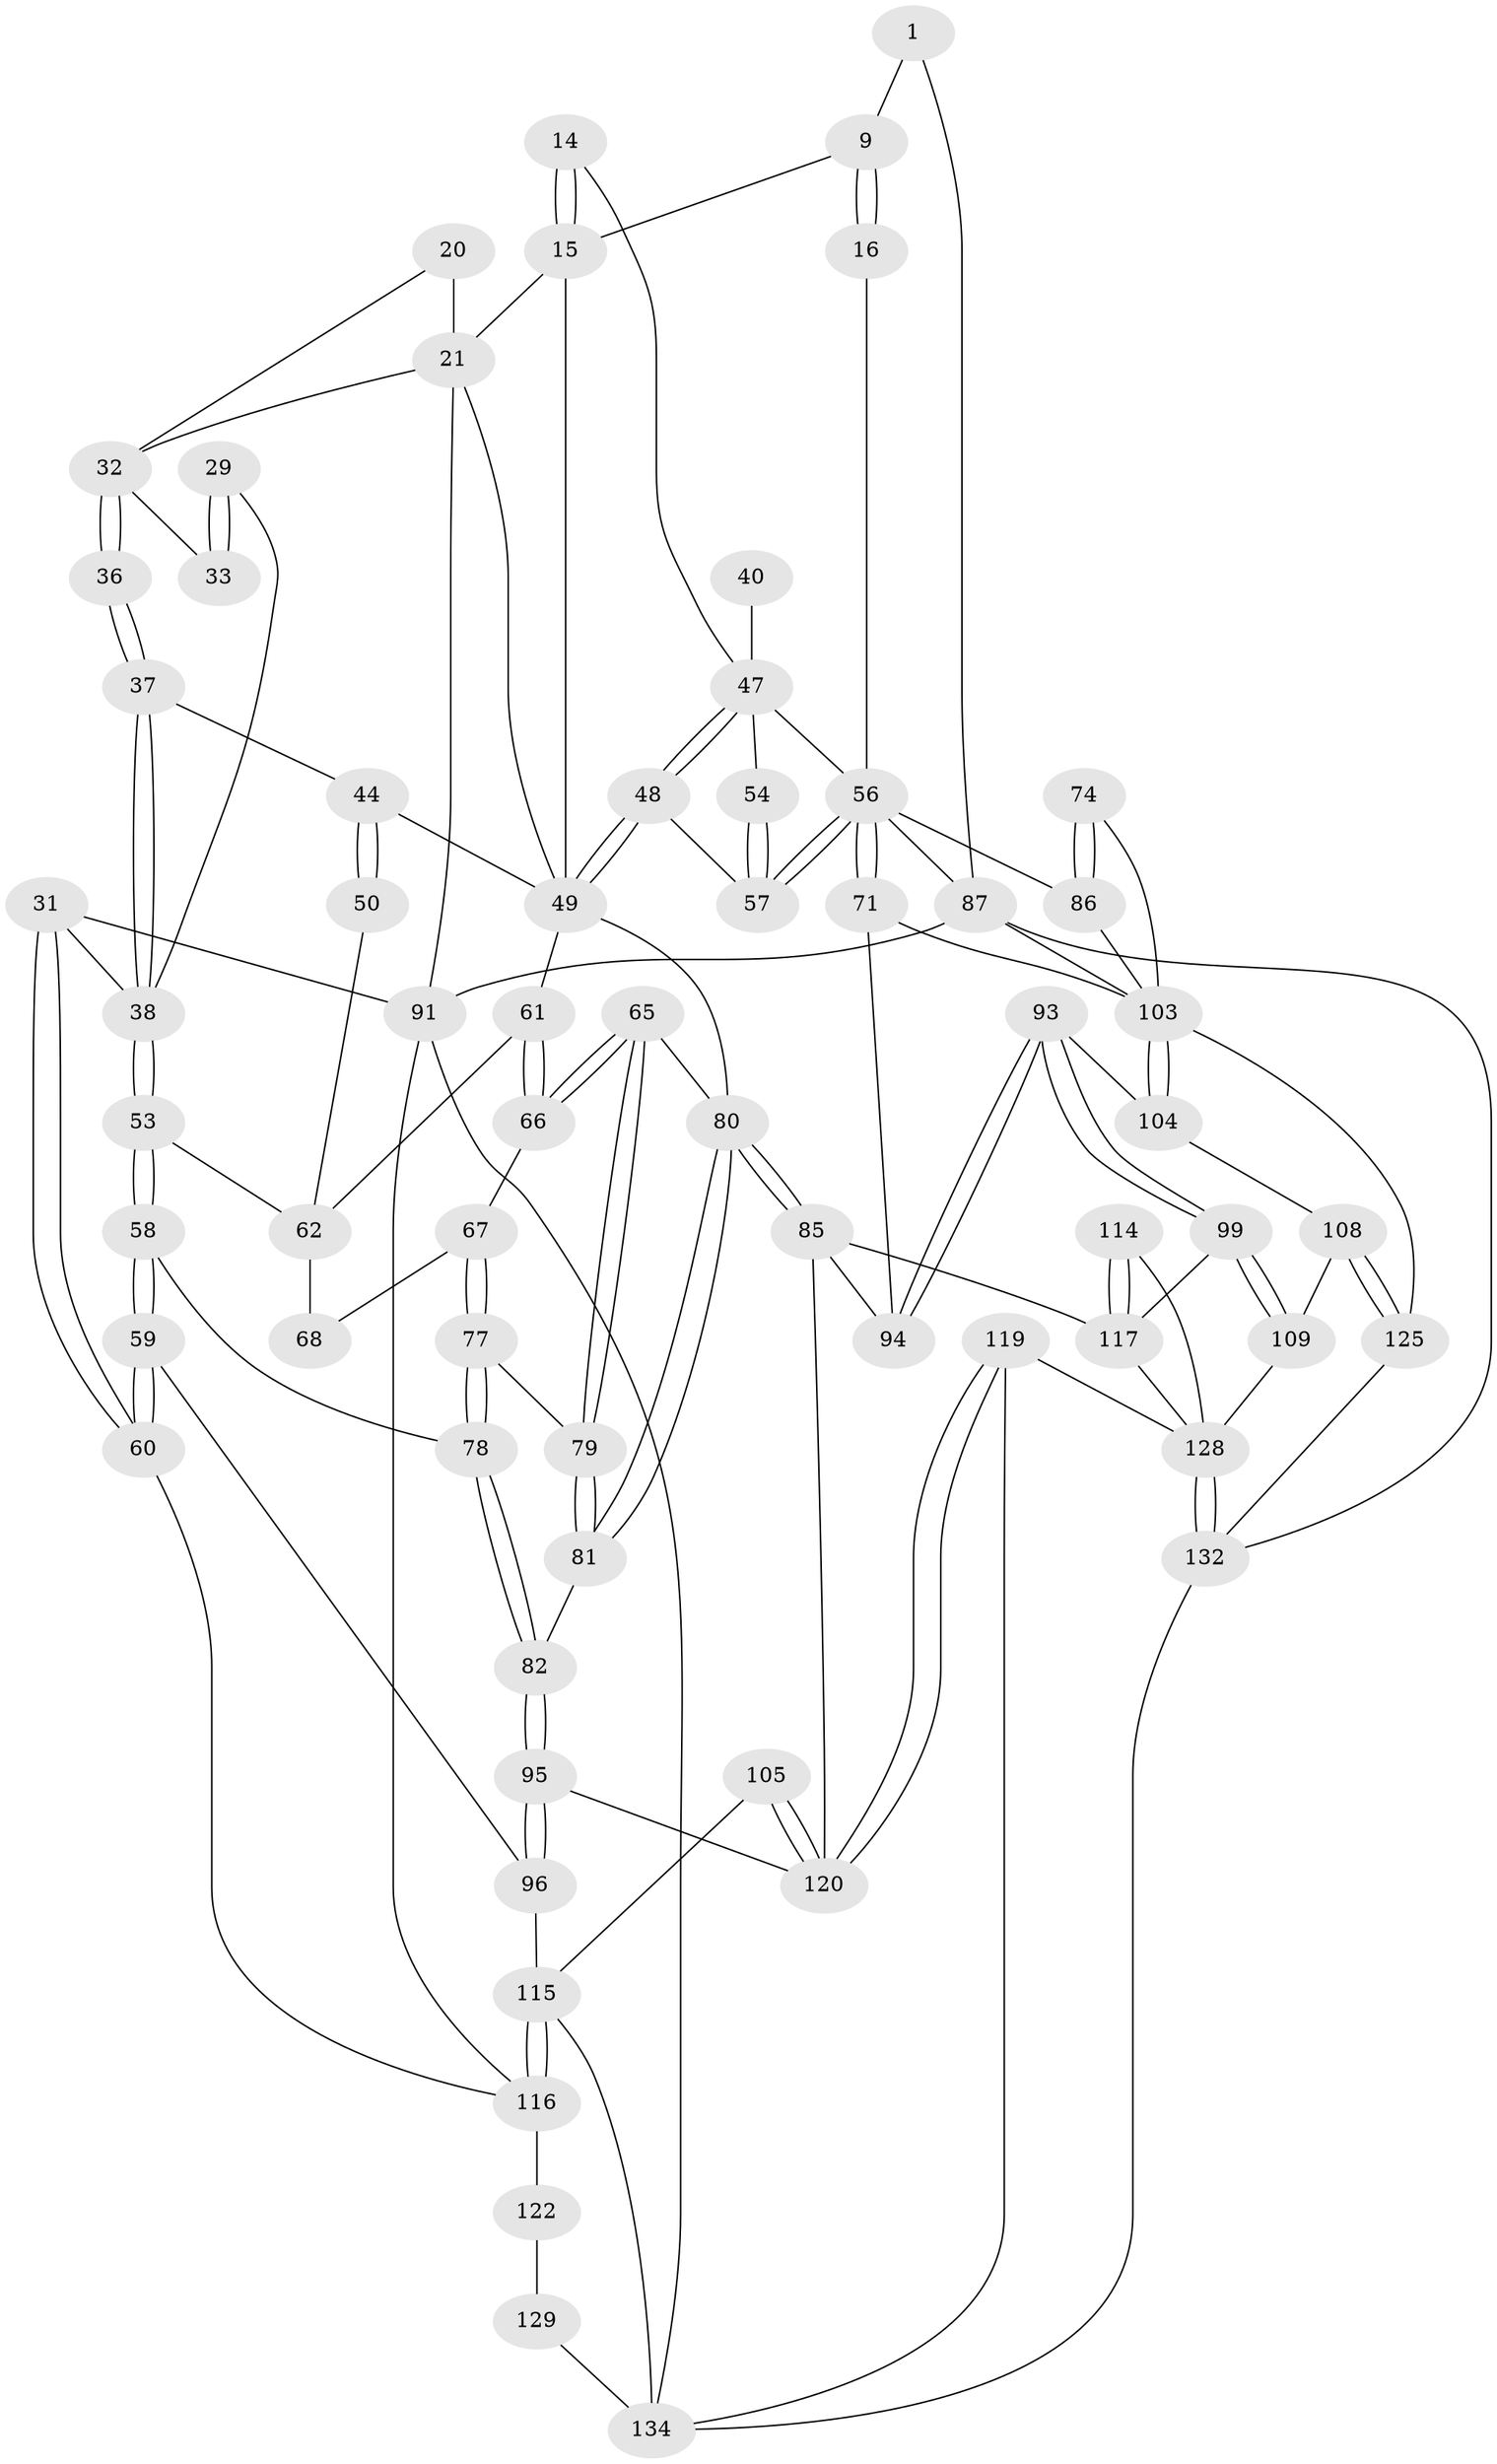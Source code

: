 // original degree distribution, {3: 0.022388059701492536, 6: 0.26119402985074625, 5: 0.4552238805970149, 4: 0.26119402985074625}
// Generated by graph-tools (version 1.1) at 2025/00/03/09/25 05:00:59]
// undirected, 67 vertices, 147 edges
graph export_dot {
graph [start="1"]
  node [color=gray90,style=filled];
  1 [pos="+0.7377256613609993+0"];
  9 [pos="+0.6805158885463382+0.10765430008796523",super="+8"];
  14 [pos="+0.595870906133669+0.19259314101833166"];
  15 [pos="+0.5542729392236286+0.18978757849509323",super="+11+7+10"];
  16 [pos="+0.8269088543934531+0.14247694438969416"];
  20 [pos="+0.11266118729223637+0.048342461128467025"];
  21 [pos="+0.2727493316676375+0.26836658701785443",super="+12+13"];
  29 [pos="+0+0.24270237949990123"];
  31 [pos="+0+0.25070081032206476"];
  32 [pos="+0.05412636936974417+0.23562772372113858",super="+23+22+24"];
  33 [pos="+0.011133776444364462+0.23749932599875245",super="+28"];
  36 [pos="+0.10266498363112926+0.2741655788660273"];
  37 [pos="+0.0954278194486127+0.30344780082778045"];
  38 [pos="+0.07567130704509469+0.3303490169070441",super="+30"];
  40 [pos="+0.7413477135150095+0.32821567839142385"];
  44 [pos="+0.13136137853831537+0.3237697653363485",super="+43"];
  47 [pos="+0.6563409176110256+0.3530563061025928",super="+46+45+39"];
  48 [pos="+0.6375413111420127+0.4118327088939255"];
  49 [pos="+0.48410469977587794+0.4036824802240099",super="+34+35+42"];
  50 [pos="+0.10346084107628326+0.426449258442411"];
  53 [pos="+0.07048673694450798+0.45921532431571754"];
  54 [pos="+0.7324880548634382+0.33242784057149655"];
  56 [pos="+0.6955790282951021+0.4632950266359157",super="+55+41"];
  57 [pos="+0.6816573842831934+0.44682988404500634"];
  58 [pos="+0.01086789898498269+0.504329097515883"];
  59 [pos="+0+0.5110315059816025"];
  60 [pos="+0+0.5275882255343126"];
  61 [pos="+0.2682936310966035+0.3022492244268089"];
  62 [pos="+0.20996911154078154+0.377358844822003",super="+51+52"];
  65 [pos="+0.3614759459262008+0.47517953030220617"];
  66 [pos="+0.2765445394785495+0.3853443364182967"];
  67 [pos="+0.22049024291167224+0.47854176431564044"];
  68 [pos="+0.19536681749816698+0.470578485902135"];
  71 [pos="+0.6894175642093452+0.521662054901504"];
  74 [pos="+0.8969620586604196+0.564288988937098"];
  77 [pos="+0.23266312160260927+0.49345699070980265"];
  78 [pos="+0.17090750233943316+0.5714737860403938"];
  79 [pos="+0.2457984198073667+0.5029822853425375"];
  80 [pos="+0.3408291413473712+0.6177976770298865",super="+64+63"];
  81 [pos="+0.2668213097922053+0.5998748073602596"];
  82 [pos="+0.21685405742631814+0.6273862326013567"];
  85 [pos="+0.41183521928533706+0.697058670547175",super="+84+83"];
  86 [pos="+1+0.558055606432185",super="+69+70"];
  87 [pos="+1+1",super="+2"];
  91 [pos="+0+1",super="+3"];
  93 [pos="+0.6447334281200873+0.6628655024288908"];
  94 [pos="+0.637378270861943+0.637934917246597",super="+72"];
  95 [pos="+0.19601653007701425+0.6620853171384858"];
  96 [pos="+0.13831295503250765+0.6859808874683133"];
  99 [pos="+0.6420380577162229+0.6823731907243166"];
  103 [pos="+0.9615386021387401+0.7951887677175301",super="+75+102+76"];
  104 [pos="+0.7749164945027196+0.7656093507671241",super="+92"];
  105 [pos="+0.23349942917224134+0.8107238686364673"];
  108 [pos="+0.7541814962611768+0.7825046395123019"];
  109 [pos="+0.7272016268156656+0.7976570350398479"];
  114 [pos="+0.5925595083054819+0.8067081173556645"];
  115 [pos="+0.14881985250730032+0.8762698923651612",super="+106+107"];
  116 [pos="+0.07421274059600295+0.7798848791301805",super="+110"];
  117 [pos="+0.4674608396974944+0.8610281905899678",super="+101+100"];
  119 [pos="+0.31220877193340735+0.9028595970206222"];
  120 [pos="+0.2850140503291531+0.8140672759800114",super="+97+98"];
  122 [pos="+0.02595735568000806+0.8365512334609524",super="+121"];
  125 [pos="+0.9742448491084921+0.9468242077152313"];
  128 [pos="+0.5238899242451378+0.9636678194688917",super="+113+112+118+111"];
  129 [pos="+0.04239144519349142+0.9307980565335114",super="+126"];
  132 [pos="+0.5458092579062157+1",super="+131+130"];
  134 [pos="+0.23137257130029876+1",super="+133+124"];
  1 -- 9;
  1 -- 87;
  9 -- 16 [weight=2];
  9 -- 16;
  9 -- 15;
  14 -- 15 [weight=2];
  14 -- 15;
  14 -- 47;
  15 -- 21 [weight=2];
  15 -- 49;
  16 -- 56;
  20 -- 21 [weight=2];
  20 -- 32;
  21 -- 91;
  21 -- 32;
  21 -- 49;
  29 -- 33 [weight=2];
  29 -- 33;
  29 -- 38;
  31 -- 60;
  31 -- 60;
  31 -- 91;
  31 -- 38;
  32 -- 33 [weight=2];
  32 -- 36 [weight=2];
  32 -- 36;
  36 -- 37;
  36 -- 37;
  37 -- 38;
  37 -- 38;
  37 -- 44;
  38 -- 53;
  38 -- 53;
  40 -- 47 [weight=3];
  44 -- 50 [weight=2];
  44 -- 50;
  44 -- 49;
  47 -- 48;
  47 -- 48;
  47 -- 54;
  47 -- 56 [weight=2];
  48 -- 49;
  48 -- 49;
  48 -- 57;
  49 -- 61;
  49 -- 80;
  50 -- 62;
  53 -- 58;
  53 -- 58;
  53 -- 62;
  54 -- 57;
  54 -- 57;
  56 -- 57;
  56 -- 57;
  56 -- 71;
  56 -- 71;
  56 -- 86 [weight=2];
  56 -- 87;
  58 -- 59;
  58 -- 59;
  58 -- 78;
  59 -- 60;
  59 -- 60;
  59 -- 96;
  60 -- 116;
  61 -- 62;
  61 -- 66;
  61 -- 66;
  62 -- 68 [weight=2];
  65 -- 66;
  65 -- 66;
  65 -- 79;
  65 -- 79;
  65 -- 80;
  66 -- 67;
  67 -- 68;
  67 -- 77;
  67 -- 77;
  71 -- 103;
  71 -- 94;
  74 -- 86 [weight=2];
  74 -- 86;
  74 -- 103;
  77 -- 78;
  77 -- 78;
  77 -- 79;
  78 -- 82;
  78 -- 82;
  79 -- 81;
  79 -- 81;
  80 -- 81;
  80 -- 81;
  80 -- 85 [weight=2];
  80 -- 85;
  81 -- 82;
  82 -- 95;
  82 -- 95;
  85 -- 120;
  85 -- 117;
  85 -- 94 [weight=2];
  86 -- 103;
  87 -- 91 [weight=2];
  87 -- 103;
  87 -- 132;
  91 -- 116;
  91 -- 134;
  93 -- 94;
  93 -- 94;
  93 -- 99;
  93 -- 99;
  93 -- 104;
  95 -- 96;
  95 -- 96;
  95 -- 120;
  96 -- 115;
  99 -- 109;
  99 -- 109;
  99 -- 117;
  103 -- 104 [weight=2];
  103 -- 104;
  103 -- 125;
  104 -- 108;
  105 -- 120 [weight=2];
  105 -- 120;
  105 -- 115;
  108 -- 109;
  108 -- 125;
  108 -- 125;
  109 -- 128;
  114 -- 117 [weight=2];
  114 -- 117;
  114 -- 128;
  115 -- 116 [weight=2];
  115 -- 116;
  115 -- 134;
  116 -- 122 [weight=2];
  117 -- 128;
  119 -- 120;
  119 -- 120;
  119 -- 128;
  119 -- 134;
  122 -- 129 [weight=2];
  125 -- 132;
  128 -- 132 [weight=3];
  128 -- 132;
  129 -- 134 [weight=2];
  132 -- 134;
}
